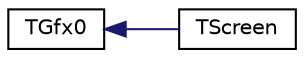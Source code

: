 digraph "Graphical Class Hierarchy"
{
 // LATEX_PDF_SIZE
  edge [fontname="Helvetica",fontsize="10",labelfontname="Helvetica",labelfontsize="10"];
  node [fontname="Helvetica",fontsize="10",shape=record];
  rankdir="LR";
  Node0 [label="TGfx0",height=0.2,width=0.4,color="black", fillcolor="white", style="filled",URL="$classTGfx0.html",tooltip=" "];
  Node0 -> Node1 [dir="back",color="midnightblue",fontsize="10",style="solid",fontname="Helvetica"];
  Node1 [label="TScreen",height=0.2,width=0.4,color="black", fillcolor="white", style="filled",URL="$classTScreen.html",tooltip=" "];
}
